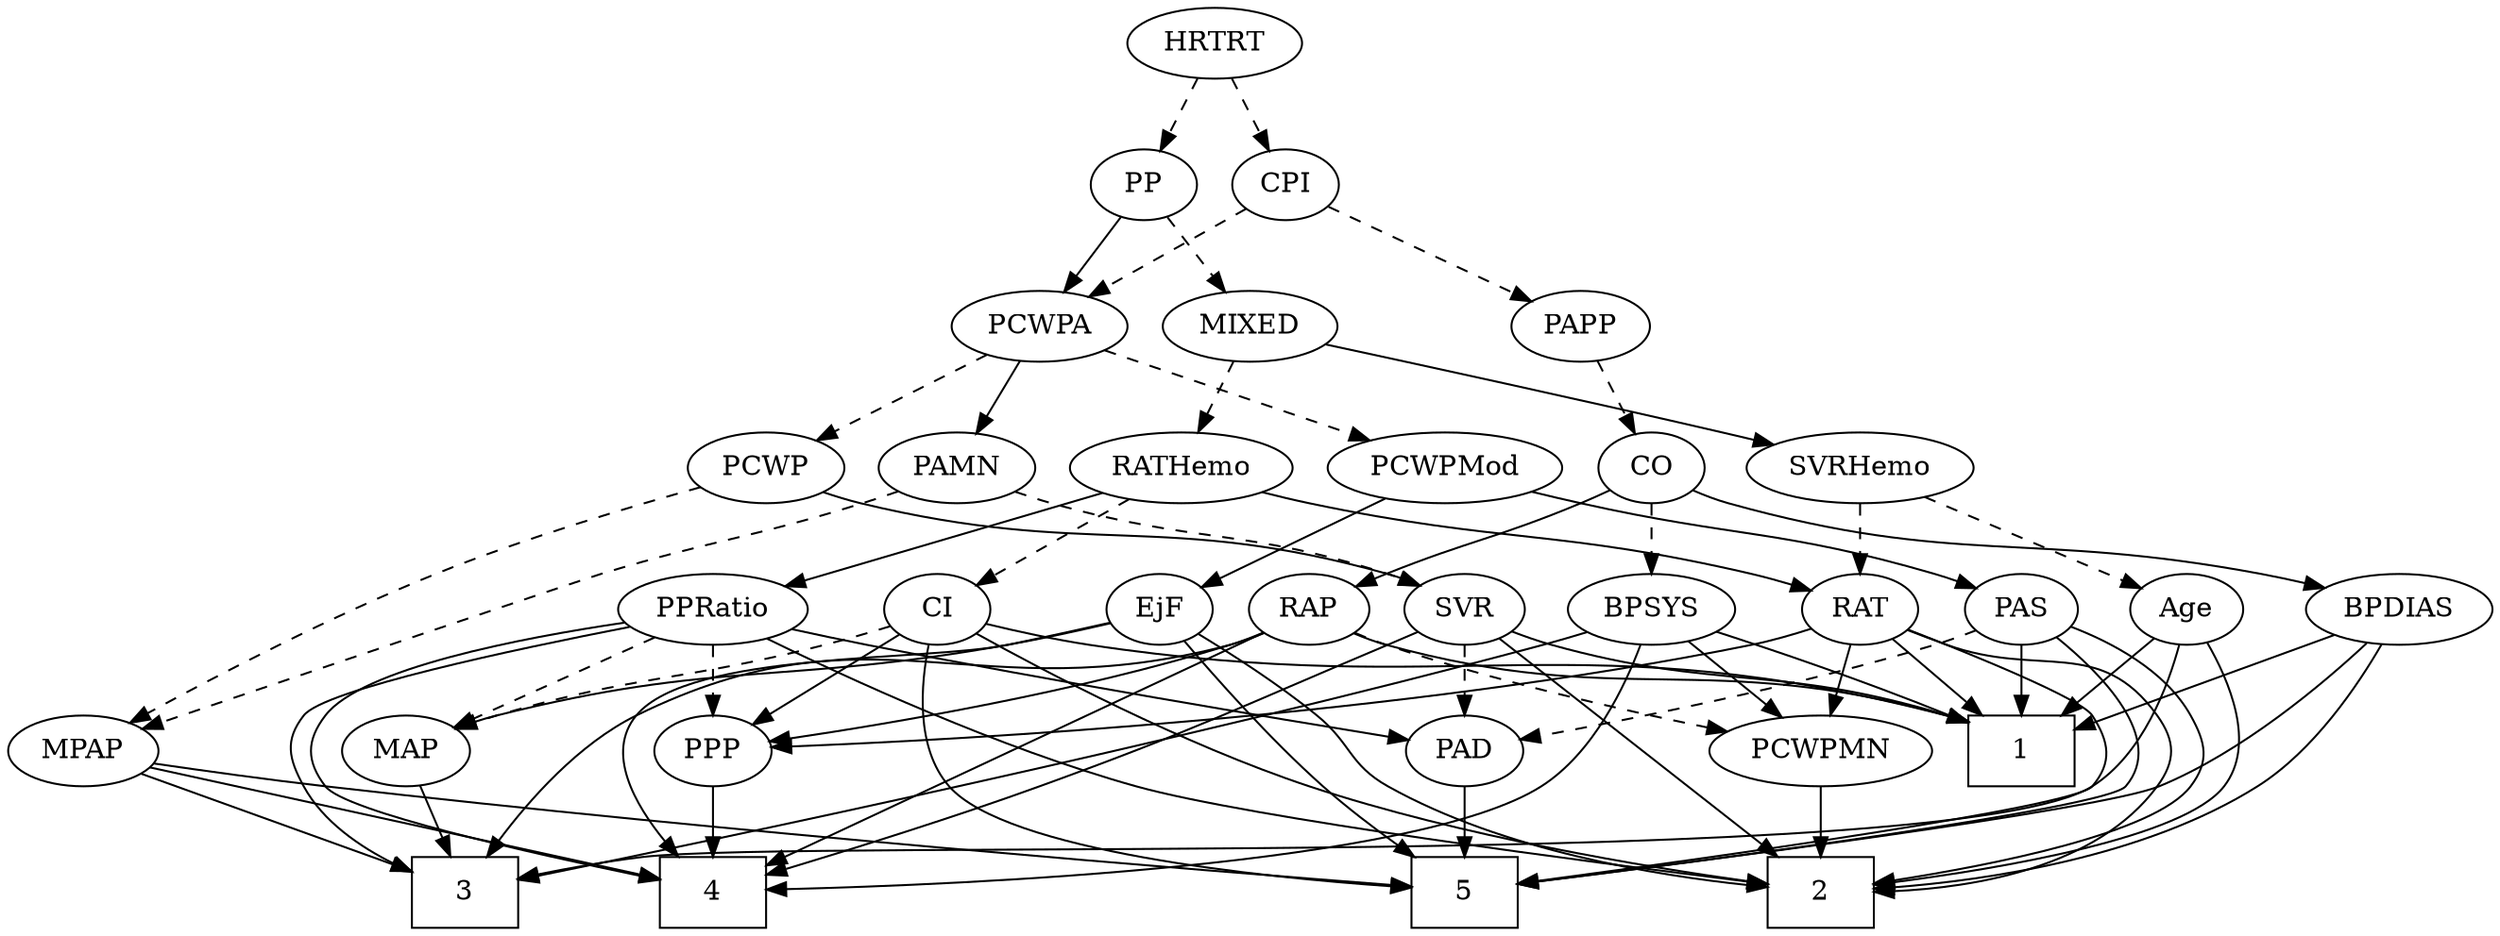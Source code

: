 strict digraph {
	graph [bb="0,0,1298.4,468"];
	node [label="\N"];
	1	[height=0.5,
		pos="689.33,90",
		shape=box,
		width=0.75];
	2	[height=0.5,
		pos="283.33,18",
		shape=box,
		width=0.75];
	3	[height=0.5,
		pos="737.33,18",
		shape=box,
		width=0.75];
	4	[height=0.5,
		pos="913.33,18",
		shape=box,
		width=0.75];
	5	[height=0.5,
		pos="355.33,18",
		shape=box,
		width=0.75];
	Age	[height=0.5,
		pos="634.33,162",
		width=0.75];
	Age -> 1	[pos="e,675.88,108.13 646.27,145.81 653.08,137.14 661.79,126.05 669.6,116.12",
		style=solid];
	Age -> 2	[pos="e,310.62,32.561 615.03,149.02 584.06,130.26 520.91,93.833 463.33,72 404.54,49.707 383.44,57.366 320.25,35.94",
		style=solid];
	Age -> 3	[pos="e,710.13,29.405 634.16,143.71 634.79,124.55 638.33,93.51 653.33,72 665.07,55.175 684.04,42.542 700.98,33.838",
		style=solid];
	EjF	[height=0.5,
		pos="160.33,162",
		width=0.75];
	EjF -> 2	[pos="e,255.96,20.025 134.52,156.55 81.791,146.4 -30.218,118.69 8.3324,72 38.011,36.055 177.5,24.223 245.66,20.547",
		style=solid];
	EjF -> 4	[pos="e,886.25,22.692 180.84,149.99 185.8,147.7 191.16,145.53 196.33,144 311.15,110.04 346.54,134.42 463.33,108 514.33,96.462 524.46,84.086 \
575.33,72 632.11,58.51 800.88,34.501 876.25,24.071",
		style=solid];
	EjF -> 5	[pos="e,327.96,32.329 166.01,144.12 173.55,124.15 188.74,91.207 212.33,72 248.96,42.178 270.21,53.213 318.6,35.906",
		style=solid];
	MAP	[height=0.5,
		pos="309.33,90",
		width=0.84854];
	EjF -> MAP	[pos="e,285.95,101.94 181.65,150.92 186.48,148.64 191.58,146.24 196.33,144 223.44,131.24 254.22,116.81 276.81,106.23",
		style=solid];
	RAP	[height=0.5,
		pos="919.33,162",
		width=0.77632];
	RAP -> 1	[pos="e,716.48,99.263 894.28,153.38 853.71,141.03 773.44,116.6 726.3,102.25",
		style=solid];
	RAP -> 3	[pos="e,764.51,22.396 942.35,151.41 948.49,148.92 955.14,146.3 961.33,144 1008,126.66 1038.4,148.44 1067.3,108 1076.7,94.994 1077.7,84.178 \
1067.3,72 1057.9,60.882 859.07,34.458 774.69,23.689",
		style=solid];
	RAP -> 4	[pos="e,940.36,22.653 941.8,151.27 948.06,148.74 954.91,146.12 961.33,144 1021.9,123.99 1061.3,158.47 1100.3,108 1110.1,95.347 1110,84.763 \
1100.3,72 1082.3,48.126 999.47,31.891 950.3,24.171",
		style=solid];
	PCWPMN	[height=0.5,
		pos="1008.3,90",
		width=1.3902];
	RAP -> PCWPMN	[pos="e,988.43,106.65 936.49,147.5 948.91,137.74 965.96,124.33 980.33,113.02",
		style=dashed];
	PPP	[height=0.5,
		pos="913.33,90",
		width=0.75];
	RAP -> PPP	[pos="e,914.8,108.1 917.85,143.7 917.19,135.98 916.39,126.71 915.66,118.11",
		style=solid];
	MIXED	[height=0.5,
		pos="610.33,306",
		width=1.1193];
	RATHemo	[height=0.5,
		pos="500.33,234",
		width=1.3721];
	MIXED -> RATHemo	[pos="e,523.7,249.87 588.07,290.83 572.14,280.7 550.45,266.89 532.62,255.55",
		style=dashed];
	SVRHemo	[height=0.5,
		pos="634.33,234",
		width=1.3902];
	MIXED -> SVRHemo	[pos="e,628.41,252.28 616.14,288.05 618.84,280.18 622.12,270.62 625.15,261.79",
		style=solid];
	MPAP	[height=0.5,
		pos="1263.3,90",
		width=0.97491];
	MPAP -> 3	[pos="e,764.43,22.299 1231.6,82.223 1215.2,78.857 1194.7,74.901 1176.3,72 1044.1,51.152 1010.2,52.067 877.33,36 842.52,31.791 802.85,26.971 \
774.65,23.541",
		style=solid];
	MPAP -> 4	[pos="e,940.63,22.319 1235.8,78.599 1228.9,76.209 1221.4,73.834 1214.3,72 1120.8,47.701 1008,31.147 950.66,23.62",
		style=solid];
	MPAP -> 5	[pos="e,382.5,20.902 1229,85.894 1189.9,82.385 1124,76.568 1067.3,72 809.32,51.208 498.47,29.07 392.67,21.618",
		style=solid];
	BPSYS	[height=0.5,
		pos="1008.3,162",
		width=1.0471];
	BPSYS -> 1	[pos="e,716.48,95.281 978.82,150.67 971.52,148.31 963.68,145.92 956.33,144 875.28,122.79 778.44,105.54 726.55,96.935",
		style=solid];
	BPSYS -> 3	[pos="e,764.47,22.173 1036.1,149.77 1053.4,141.14 1074.2,127.4 1084.3,108 1091.7,93.815 1094.8,84.138 1084.3,72 1074.3,60.269 861.97,33.817 \
774.5,23.366",
		style=solid];
	BPSYS -> 4	[pos="e,940.43,20.272 1044,155.98 1104.3,146.05 1216.1,120.53 1176.3,72 1148.2,37.688 1016.5,25.097 950.76,20.898",
		style=solid];
	BPSYS -> PCWPMN	[pos="e,1008.3,108.1 1008.3,143.7 1008.3,135.98 1008.3,126.71 1008.3,118.11",
		style=solid];
	PAD	[height=0.5,
		pos="425.33,90",
		width=0.79437];
	PAD -> 5	[pos="e,372.37,36.04 410.49,74.155 401.51,65.177 389.85,53.515 379.56,43.229",
		style=solid];
	CO	[height=0.5,
		pos="777.33,234",
		width=0.75];
	CO -> RAP	[pos="e,897.46,173.78 798.59,222.52 822.4,210.78 861.2,191.66 888.38,178.26",
		style=solid];
	CO -> BPSYS	[pos="e,978.47,173.16 798.36,222.23 803.21,219.99 808.39,217.77 813.33,216 875.03,193.9 893.37,198.19 956.33,180 960.39,178.83 964.6,177.55 \
968.8,176.24",
		style=dashed];
	BPDIAS	[height=0.5,
		pos="319.33,162",
		width=1.1735];
	CO -> BPDIAS	[pos="e,350.06,174.4 752.07,227.28 735.45,223.67 713.18,219.11 693.33,216 550.63,193.65 511.41,211.01 370.33,180 366.9,179.25 363.38,178.35 \
359.86,177.36",
		style=solid];
	PAS	[height=0.5,
		pos="232.33,162",
		width=0.75];
	PAS -> 1	[pos="e,661.94,95.189 252.83,149.93 257.78,147.65 263.15,145.49 268.33,144 399.11,106.46 437.44,125.78 572.33,108 598.98,104.49 628.98,\
100.12 651.93,96.692",
		style=solid];
	PAS -> 2	[pos="e,256.16,22.179 211.21,150.47 206.38,148.21 201.22,145.93 196.33,144 147.7,124.8 115.13,150.25 84.332,108 74.907,95.071 74.583,84.686 \
84.332,72 103.9,46.54 193.98,30.715 245.99,23.539",
		style=solid];
	PAS -> 5	[pos="e,328.3,32.031 225.19,144.29 218.2,125.08 210.58,93.453 225.33,72 249.05,37.517 274.65,51.419 318.89,35.722",
		style=solid];
	PAS -> PAD	[pos="e,399.99,98.563 253.47,150.52 258.31,148.26 263.46,145.96 268.33,144 309.5,127.4 358.08,111.55 390.18,101.59",
		style=dashed];
	PAMN	[height=0.5,
		pos="946.33,234",
		width=1.011];
	PAMN -> MPAP	[pos="e,1250.1,106.76 982.01,229.64 1026.6,224.27 1104.3,211 1163.3,180 1194.9,163.41 1224.6,134.68 1243.3,114.36",
		style=dashed];
	SVR	[height=0.5,
		pos="746.33,162",
		width=0.77632];
	PAMN -> SVR	[pos="e,768.25,173.35 918.35,222.12 912.73,220.02 906.86,217.89 901.33,216 849.86,198.38 835.26,199.14 784.33,180 782.11,179.16 779.82,\
178.26 777.54,177.32",
		style=dashed];
	RAT	[height=0.5,
		pos="820.33,162",
		width=0.75827];
	RATHemo -> RAT	[pos="e,799.18,173.86 540.73,223.44 551.91,220.91 564.07,218.25 575.33,216 667.33,197.62 693.73,207.82 783.33,180 785.47,179.34 787.65,\
178.58 789.82,177.75",
		style=solid];
	PPRatio	[height=0.5,
		pos="491.33,162",
		width=1.1013];
	RATHemo -> PPRatio	[pos="e,493.53,180.1 498.11,215.7 497.12,207.98 495.92,198.71 494.82,190.11",
		style=solid];
	CI	[height=0.5,
		pos="406.33,162",
		width=0.75];
	RATHemo -> CI	[pos="e,423.67,175.91 479.47,217.46 465.45,207.03 446.89,193.2 431.97,182.09",
		style=dashed];
	CPI	[height=0.5,
		pos="746.33,378",
		width=0.75];
	PCWPA	[height=0.5,
		pos="710.33,306",
		width=1.1555];
	CPI -> PCWPA	[pos="e,718.89,323.63 737.98,360.76 733.68,352.4 728.34,342.02 723.5,332.61",
		style=dashed];
	PAPP	[height=0.5,
		pos="801.33,306",
		width=0.88464];
	CPI -> PAPP	[pos="e,789.04,322.64 758.27,361.81 765.45,352.67 774.74,340.85 782.85,330.52",
		style=dashed];
	RAT -> 1	[pos="e,716.48,105.5 799.86,150.06 779.96,139.42 749.29,123.04 725.3,110.22",
		style=solid];
	RAT -> 2	[pos="e,310.46,33.043 812.31,144.44 801.17,123.49 778.89,88.188 748.33,72 666.44,28.615 427.32,58.797 320.39,35.471",
		style=solid];
	RAT -> 5	[pos="e,382.52,19.936 829.66,145.02 839.79,125.33 852.28,92.042 834.33,72 804.96,39.2 500.06,24.507 392.58,20.32",
		style=solid];
	RAT -> PCWPMN	[pos="e,974.75,103.5 843.76,152.28 874.03,141.01 927.31,121.17 965.04,107.12",
		style=solid];
	RAT -> PPP	[pos="e,895.92,104.11 837.82,147.83 851.85,137.27 871.75,122.3 887.59,110.37",
		style=solid];
	SVR -> 1	[pos="e,703.28,108.13 733.96,145.81 726.9,137.14 717.87,126.05 709.79,116.12",
		style=solid];
	SVR -> 2	[pos="e,310.47,33.028 747.71,143.96 748.33,123.51 745.85,89.773 725.33,72 659.07,14.613 422.68,56.787 320.25,35.384",
		style=solid];
	SVR -> 4	[pos="e,893.08,36.218 762.65,147.13 791.07,122.96 849.96,72.886 885.11,42.994",
		style=solid];
	SVR -> PAD	[pos="e,452.17,96.742 720.31,155.13 705.64,151.84 686.97,147.66 670.33,144 596.48,127.75 510.02,109.15 462.08,98.866",
		style=dashed];
	PCWPMod	[height=0.5,
		pos="232.33,234",
		width=1.4443];
	PCWPMod -> EjF	[pos="e,174.99,177.25 215.63,216.76 205.74,207.14 193.08,194.84 182.37,184.43",
		style=solid];
	PCWPMod -> PAS	[pos="e,232.33,180.1 232.33,215.7 232.33,207.98 232.33,198.71 232.33,190.11",
		style=solid];
	PCWPA -> PAMN	[pos="e,918.9,245.92 741.42,294.01 747.65,291.93 754.18,289.83 760.33,288 822.33,269.58 839.65,271.46 901.33,252 903.93,251.18 906.6,250.29 \
909.27,249.37",
		style=solid];
	PCWPA -> PCWPMod	[pos="e,283.18,238.04 679.6,293.66 672.98,291.53 665.98,289.5 659.33,288 530.82,258.91 376.68,244.74 293.24,238.75",
		style=dashed];
	PCWP	[height=0.5,
		pos="857.33,234",
		width=0.97491];
	PCWPA -> PCWP	[pos="e,832.5,246.83 737.29,292.16 761.51,280.63 797.17,263.65 823.33,251.19",
		style=dashed];
	PCWPMN -> 2	[pos="e,310.44,33.123 972.43,77.276 964.88,75.198 956.9,73.289 949.33,72 676.1,25.433 593.07,103.29 320.23,35.593",
		style=solid];
	SVRHemo -> Age	[pos="e,634.33,180.1 634.33,215.7 634.33,207.98 634.33,198.71 634.33,190.11",
		style=dashed];
	SVRHemo -> RAT	[pos="e,798.95,173.21 670.19,221.24 700.58,211.04 745.18,195.51 783.33,180 785.41,179.16 787.54,178.26 789.67,177.34",
		style=dashed];
	BPDIAS -> 1	[pos="e,662.07,94.965 350.39,149.79 356.92,147.67 363.81,145.62 370.33,144 423.31,130.86 579.83,107.1 652.05,96.441",
		style=solid];
	BPDIAS -> 2	[pos="e,256.28,22.09 287.16,150.27 240.7,134.79 160.33,108 160.33,108 150.98,95.02 151.54,85.366 160.33,72 179.23,43.282 217.32,30.058 \
246.14,24.009",
		style=solid];
	BPDIAS -> 5	[pos="e,328.25,31.903 287.83,149.86 269.23,141.47 247.26,127.94 236.33,108 228.64,93.968 227.55,85.377 236.33,72 256.84,40.747 279.3,50.826 \
318.95,35.777",
		style=solid];
	MAP -> 3	[pos="e,710,22.529 337.4,82.424 352.21,79.072 370.7,75.068 387.33,72 500.69,51.087 635.81,32.369 699.97,23.855",
		style=solid];
	PP	[height=0.5,
		pos="674.33,378",
		width=0.75];
	PP -> MIXED	[pos="e,625.23,323.29 660.76,362.15 652.46,353.07 641.64,341.24 632.16,330.87",
		style=dashed];
	PP -> PCWPA	[pos="e,701.78,323.63 682.68,360.76 686.98,352.4 692.32,342.02 697.16,332.61",
		style=solid];
	PPP -> 4	[pos="e,913.33,36.104 913.33,71.697 913.33,63.983 913.33,54.712 913.33,46.112",
		style=solid];
	PPRatio -> 2	[pos="e,305.7,36.224 463.17,149.31 441.51,139.7 411.34,124.95 387.33,108 368.33,94.58 366.86,87.296 349.33,72 337.93,62.048 325.02,51.525 \
313.66,42.501",
		style=solid];
	PPRatio -> 3	[pos="e,710.26,24.408 504.12,144.63 520.36,124.87 550.15,91.812 582.33,72 619.37,49.195 667.48,34.721 700.21,26.764",
		style=solid];
	PPRatio -> 4	[pos="e,886.02,21.827 512.35,146.73 542.34,127.02 599.71,91.679 653.33,72 729.8,43.937 824.67,29.356 876.04,23.02",
		style=solid];
	PPRatio -> PAD	[pos="e,439.35,105.86 476.36,145.12 467.51,135.73 456.16,123.7 446.42,113.36",
		style=solid];
	PPRatio -> MAP	[pos="e,334.12,100.53 462.09,149.75 429.81,137.34 377.89,117.37 343.69,104.21",
		style=dashed];
	PPRatio -> PPP	[pos="e,887.36,95.309 528.04,154.91 608.17,141.62 797.88,110.15 877.34,96.97",
		style=dashed];
	PCWP -> MPAP	[pos="e,1238.9,103.12 884.12,221.97 889.75,219.84 895.7,217.74 901.33,216 968.5,195.28 988.54,201.91 1055.3,180 1118.6,159.26 1189.2,126.99 \
1229.7,107.54",
		style=dashed];
	PCWP -> SVR	[pos="e,765.81,175.28 835.93,219.5 818.42,208.46 793.51,192.75 774.4,180.7",
		style=solid];
	CI -> 1	[pos="e,662.11,94.746 426.94,150.28 431.89,147.98 437.23,145.73 442.33,144 514.71,119.51 602.97,103.81 651.97,96.273",
		style=solid];
	CI -> 2	[pos="e,270.42,36.283 385.21,150.47 380.38,148.21 375.22,145.93 370.33,144 321.7,124.8 289.13,150.25 258.33,108 244.85,89.498 254.15,63.98 \
265.04,45.01",
		style=solid];
	CI -> 5	[pos="e,327.95,32.146 385.17,150.58 380.33,148.32 375.19,146.01 370.33,144 326.29,125.8 296.8,146.95 269.33,108 260.11,94.924 261.53,85.97 \
269.33,72 275.03,61.796 298.1,47.851 318.92,36.827",
		style=solid];
	CI -> MAP	[pos="e,328,104.47 388.54,148.16 373.92,137.61 352.96,122.49 336.28,110.45",
		style=dashed];
	CI -> PPP	[pos="e,886.54,93.497 426.82,149.91 431.78,147.63 437.15,145.47 442.33,144 483.8,132.23 772.98,104.22 876.54,94.438",
		style=solid];
	PAPP -> CO	[pos="e,783.09,251.79 795.52,288.05 792.78,280.06 789.45,270.33 786.38,261.4",
		style=dashed];
	HRTRT	[height=0.5,
		pos="710.33,450",
		width=1.1013];
	HRTRT -> CPI	[pos="e,737.86,395.47 718.86,432.41 723.17,424.04 728.48,413.71 733.29,404.37",
		style=dashed];
	HRTRT -> PP	[pos="e,682.8,395.47 701.8,432.41 697.5,424.04 692.18,413.71 687.38,404.37",
		style=dashed];
}
